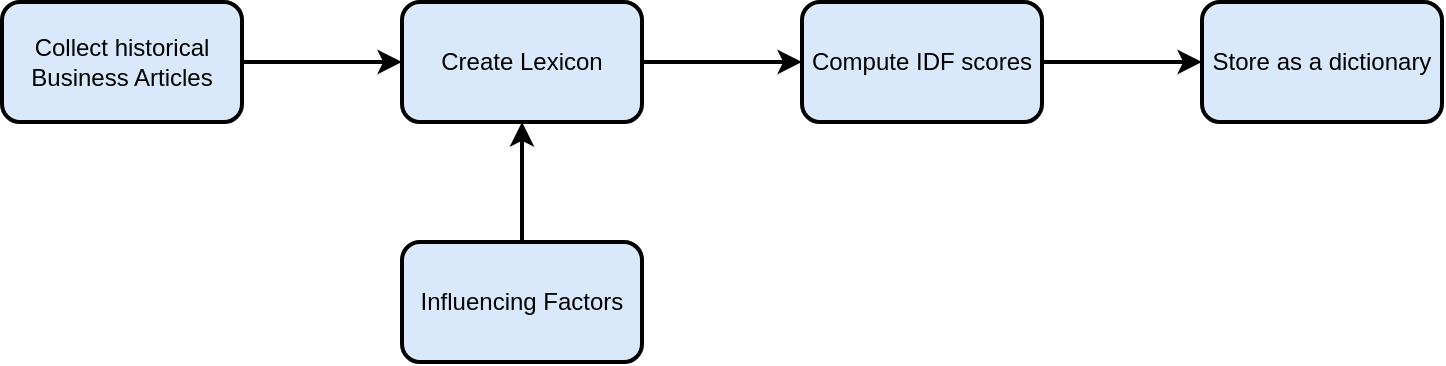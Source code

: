 <mxfile version="13.7.2" type="device"><diagram id="JW33h1lJ9XXDa6TsyCuV" name="Page-1"><mxGraphModel dx="1186" dy="693" grid="1" gridSize="10" guides="1" tooltips="1" connect="1" arrows="1" fold="1" page="1" pageScale="1" pageWidth="850" pageHeight="1100" math="0" shadow="0"><root><mxCell id="0"/><mxCell id="1" parent="0"/><mxCell id="CjFhHifEFutYD4KD3Buf-3" value="" style="edgeStyle=orthogonalEdgeStyle;rounded=0;orthogonalLoop=1;jettySize=auto;html=1;strokeWidth=2;fillColor=#dae8fc;" edge="1" parent="1" source="CjFhHifEFutYD4KD3Buf-1" target="CjFhHifEFutYD4KD3Buf-2"><mxGeometry relative="1" as="geometry"/></mxCell><mxCell id="CjFhHifEFutYD4KD3Buf-1" value="Collect historical Business Articles" style="rounded=1;whiteSpace=wrap;html=1;strokeWidth=2;fillColor=#dae8fc;" vertex="1" parent="1"><mxGeometry x="40" y="80" width="120" height="60" as="geometry"/></mxCell><mxCell id="CjFhHifEFutYD4KD3Buf-7" value="" style="edgeStyle=orthogonalEdgeStyle;rounded=0;orthogonalLoop=1;jettySize=auto;html=1;strokeWidth=2;fillColor=#dae8fc;" edge="1" parent="1" source="CjFhHifEFutYD4KD3Buf-2" target="CjFhHifEFutYD4KD3Buf-6"><mxGeometry relative="1" as="geometry"/></mxCell><mxCell id="CjFhHifEFutYD4KD3Buf-2" value="Create Lexicon" style="whiteSpace=wrap;html=1;rounded=1;strokeWidth=2;fillColor=#dae8fc;" vertex="1" parent="1"><mxGeometry x="240" y="80" width="120" height="60" as="geometry"/></mxCell><mxCell id="CjFhHifEFutYD4KD3Buf-5" style="edgeStyle=orthogonalEdgeStyle;rounded=0;orthogonalLoop=1;jettySize=auto;html=1;strokeWidth=2;fillColor=#dae8fc;" edge="1" parent="1" source="CjFhHifEFutYD4KD3Buf-4" target="CjFhHifEFutYD4KD3Buf-2"><mxGeometry relative="1" as="geometry"/></mxCell><mxCell id="CjFhHifEFutYD4KD3Buf-4" value="Influencing Factors" style="rounded=1;whiteSpace=wrap;html=1;strokeWidth=2;fillColor=#dae8fc;" vertex="1" parent="1"><mxGeometry x="240" y="200" width="120" height="60" as="geometry"/></mxCell><mxCell id="CjFhHifEFutYD4KD3Buf-9" value="" style="edgeStyle=orthogonalEdgeStyle;rounded=0;orthogonalLoop=1;jettySize=auto;html=1;strokeWidth=2;fillColor=#dae8fc;" edge="1" parent="1" source="CjFhHifEFutYD4KD3Buf-6" target="CjFhHifEFutYD4KD3Buf-8"><mxGeometry relative="1" as="geometry"/></mxCell><mxCell id="CjFhHifEFutYD4KD3Buf-6" value="Compute IDF scores" style="whiteSpace=wrap;html=1;rounded=1;strokeWidth=2;fillColor=#dae8fc;" vertex="1" parent="1"><mxGeometry x="440" y="80" width="120" height="60" as="geometry"/></mxCell><mxCell id="CjFhHifEFutYD4KD3Buf-8" value="Store as a dictionary" style="whiteSpace=wrap;html=1;rounded=1;strokeWidth=2;fillColor=#dae8fc;" vertex="1" parent="1"><mxGeometry x="640" y="80" width="120" height="60" as="geometry"/></mxCell></root></mxGraphModel></diagram></mxfile>